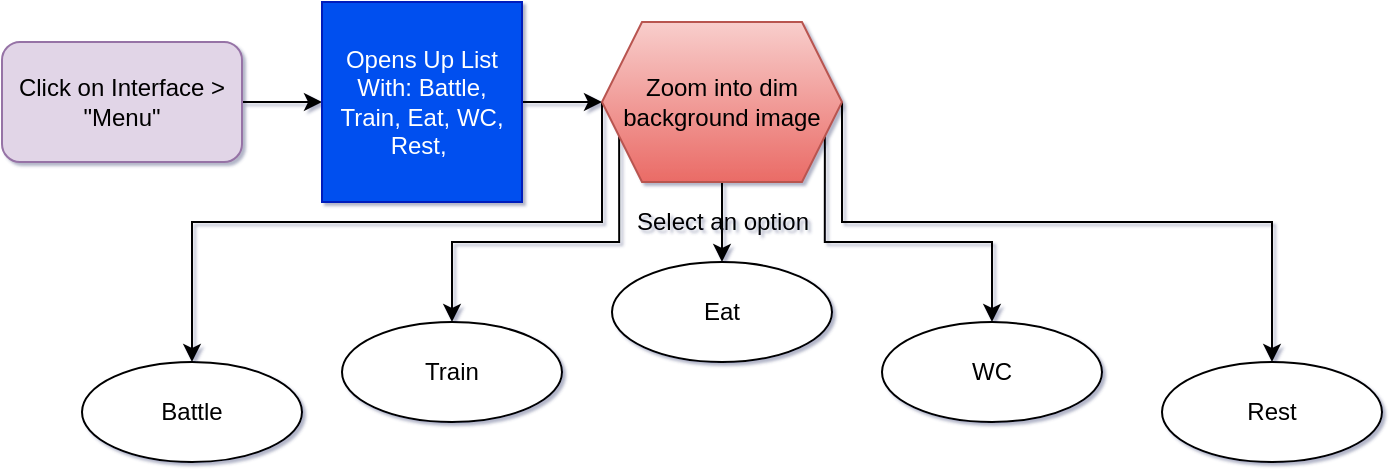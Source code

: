 <mxfile version="14.4.2" type="device"><diagram name="Page-1" id="c7558073-3199-34d8-9f00-42111426c3f3"><mxGraphModel dx="868" dy="1651" grid="1" gridSize="10" guides="1" tooltips="1" connect="1" arrows="1" fold="1" page="1" pageScale="1" pageWidth="826" pageHeight="1169" background="#ffffff" math="0" shadow="1"><root><mxCell id="0"/><mxCell id="1" parent="0"/><mxCell id="Xp-7aeH7sg5ZM3cAERnx-104" style="edgeStyle=orthogonalEdgeStyle;rounded=0;orthogonalLoop=1;jettySize=auto;html=1;exitX=1;exitY=0.5;exitDx=0;exitDy=0;entryX=0;entryY=0.5;entryDx=0;entryDy=0;" edge="1" parent="1" source="Xp-7aeH7sg5ZM3cAERnx-98" target="Xp-7aeH7sg5ZM3cAERnx-101"><mxGeometry relative="1" as="geometry"/></mxCell><mxCell id="Xp-7aeH7sg5ZM3cAERnx-98" value="Click on Interface &amp;gt; &quot;Menu&quot;" style="rounded=1;whiteSpace=wrap;html=1;fillColor=#e1d5e7;strokeColor=#9673a6;" vertex="1" parent="1"><mxGeometry x="40" y="-440" width="120" height="60" as="geometry"/></mxCell><mxCell id="Xp-7aeH7sg5ZM3cAERnx-109" style="edgeStyle=orthogonalEdgeStyle;rounded=0;orthogonalLoop=1;jettySize=auto;html=1;exitX=1;exitY=0.5;exitDx=0;exitDy=0;entryX=0;entryY=0.5;entryDx=0;entryDy=0;" edge="1" parent="1" source="Xp-7aeH7sg5ZM3cAERnx-101" target="Xp-7aeH7sg5ZM3cAERnx-105"><mxGeometry relative="1" as="geometry"/></mxCell><mxCell id="Xp-7aeH7sg5ZM3cAERnx-101" value="Opens Up List With: Battle, Train, Eat, WC, Rest,&amp;nbsp;" style="whiteSpace=wrap;html=1;aspect=fixed;fillColor=#0050ef;strokeColor=#001DBC;fontColor=#ffffff;" vertex="1" parent="1"><mxGeometry x="200" y="-460" width="100" height="100" as="geometry"/></mxCell><mxCell id="Xp-7aeH7sg5ZM3cAERnx-110" style="edgeStyle=orthogonalEdgeStyle;rounded=0;orthogonalLoop=1;jettySize=auto;html=1;exitX=0.5;exitY=1;exitDx=0;exitDy=0;" edge="1" parent="1" source="Xp-7aeH7sg5ZM3cAERnx-105"><mxGeometry relative="1" as="geometry"><mxPoint x="400" y="-330" as="targetPoint"/></mxGeometry></mxCell><mxCell id="Xp-7aeH7sg5ZM3cAERnx-128" style="edgeStyle=orthogonalEdgeStyle;rounded=0;orthogonalLoop=1;jettySize=auto;html=1;exitX=0;exitY=0.5;exitDx=0;exitDy=0;entryX=0.5;entryY=0;entryDx=0;entryDy=0;" edge="1" parent="1" source="Xp-7aeH7sg5ZM3cAERnx-105" target="Xp-7aeH7sg5ZM3cAERnx-115"><mxGeometry relative="1" as="geometry"><Array as="points"><mxPoint x="340" y="-350"/><mxPoint x="135" y="-350"/></Array></mxGeometry></mxCell><mxCell id="Xp-7aeH7sg5ZM3cAERnx-129" style="edgeStyle=orthogonalEdgeStyle;rounded=0;orthogonalLoop=1;jettySize=auto;html=1;exitX=1;exitY=0.5;exitDx=0;exitDy=0;entryX=0.5;entryY=0;entryDx=0;entryDy=0;" edge="1" parent="1" source="Xp-7aeH7sg5ZM3cAERnx-105" target="Xp-7aeH7sg5ZM3cAERnx-117"><mxGeometry relative="1" as="geometry"><Array as="points"><mxPoint x="460" y="-350"/><mxPoint x="675" y="-350"/></Array></mxGeometry></mxCell><mxCell id="Xp-7aeH7sg5ZM3cAERnx-130" style="edgeStyle=orthogonalEdgeStyle;rounded=0;orthogonalLoop=1;jettySize=auto;html=1;exitX=0;exitY=0.75;exitDx=0;exitDy=0;entryX=0.5;entryY=0;entryDx=0;entryDy=0;" edge="1" parent="1" source="Xp-7aeH7sg5ZM3cAERnx-105" target="Xp-7aeH7sg5ZM3cAERnx-114"><mxGeometry relative="1" as="geometry"><Array as="points"><mxPoint x="349" y="-340"/><mxPoint x="265" y="-340"/></Array></mxGeometry></mxCell><mxCell id="Xp-7aeH7sg5ZM3cAERnx-131" style="edgeStyle=orthogonalEdgeStyle;rounded=0;orthogonalLoop=1;jettySize=auto;html=1;exitX=1;exitY=0.75;exitDx=0;exitDy=0;entryX=0.5;entryY=0;entryDx=0;entryDy=0;" edge="1" parent="1" source="Xp-7aeH7sg5ZM3cAERnx-105" target="Xp-7aeH7sg5ZM3cAERnx-116"><mxGeometry relative="1" as="geometry"><Array as="points"><mxPoint x="451" y="-340"/><mxPoint x="535" y="-340"/></Array></mxGeometry></mxCell><mxCell id="Xp-7aeH7sg5ZM3cAERnx-105" value="Zoom into dim background image" style="shape=hexagon;perimeter=hexagonPerimeter2;whiteSpace=wrap;html=1;fixedSize=1;fillColor=#f8cecc;strokeColor=#b85450;gradientColor=#ea6b66;" vertex="1" parent="1"><mxGeometry x="340" y="-450" width="120" height="80" as="geometry"/></mxCell><mxCell id="Xp-7aeH7sg5ZM3cAERnx-111" value="Select an option" style="text;html=1;align=center;verticalAlign=middle;resizable=0;points=[];autosize=1;" vertex="1" parent="1"><mxGeometry x="350" y="-360" width="100" height="20" as="geometry"/></mxCell><mxCell id="Xp-7aeH7sg5ZM3cAERnx-112" value="Eat" style="ellipse;whiteSpace=wrap;html=1;" vertex="1" parent="1"><mxGeometry x="345" y="-330" width="110" height="50" as="geometry"/></mxCell><mxCell id="Xp-7aeH7sg5ZM3cAERnx-114" value="Train" style="ellipse;whiteSpace=wrap;html=1;" vertex="1" parent="1"><mxGeometry x="210" y="-300" width="110" height="50" as="geometry"/></mxCell><mxCell id="Xp-7aeH7sg5ZM3cAERnx-115" value="Battle" style="ellipse;whiteSpace=wrap;html=1;" vertex="1" parent="1"><mxGeometry x="80" y="-280" width="110" height="50" as="geometry"/></mxCell><mxCell id="Xp-7aeH7sg5ZM3cAERnx-116" value="WC" style="ellipse;whiteSpace=wrap;html=1;" vertex="1" parent="1"><mxGeometry x="480" y="-300" width="110" height="50" as="geometry"/></mxCell><mxCell id="Xp-7aeH7sg5ZM3cAERnx-117" value="Rest" style="ellipse;whiteSpace=wrap;html=1;" vertex="1" parent="1"><mxGeometry x="620" y="-280" width="110" height="50" as="geometry"/></mxCell></root></mxGraphModel></diagram></mxfile>